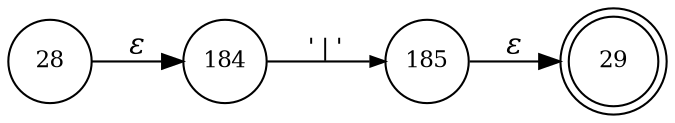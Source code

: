 digraph ATN {
rankdir=LR;
s29[fontsize=11, label="29", shape=doublecircle, fixedsize=true, width=.6];
s184[fontsize=11,label="184", shape=circle, fixedsize=true, width=.55, peripheries=1];
s185[fontsize=11,label="185", shape=circle, fixedsize=true, width=.55, peripheries=1];
s28[fontsize=11,label="28", shape=circle, fixedsize=true, width=.55, peripheries=1];
s28 -> s184 [fontname="Times-Italic", label="&epsilon;"];
s184 -> s185 [fontsize=11, fontname="Courier", arrowsize=.7, label = "'|'", arrowhead = normal];
s185 -> s29 [fontname="Times-Italic", label="&epsilon;"];
}